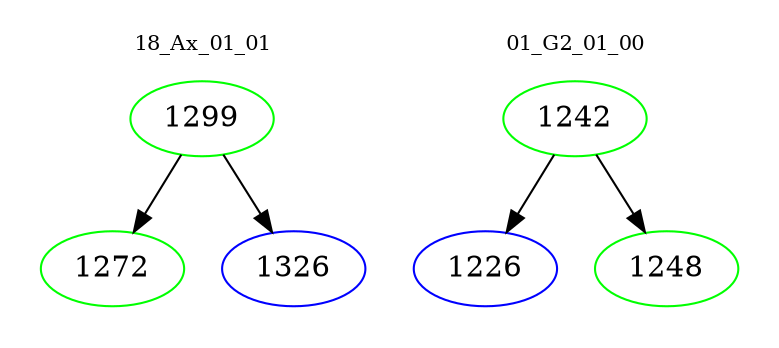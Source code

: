 digraph{
subgraph cluster_0 {
color = white
label = "18_Ax_01_01";
fontsize=10;
T0_1299 [label="1299", color="green"]
T0_1299 -> T0_1272 [color="black"]
T0_1272 [label="1272", color="green"]
T0_1299 -> T0_1326 [color="black"]
T0_1326 [label="1326", color="blue"]
}
subgraph cluster_1 {
color = white
label = "01_G2_01_00";
fontsize=10;
T1_1242 [label="1242", color="green"]
T1_1242 -> T1_1226 [color="black"]
T1_1226 [label="1226", color="blue"]
T1_1242 -> T1_1248 [color="black"]
T1_1248 [label="1248", color="green"]
}
}
